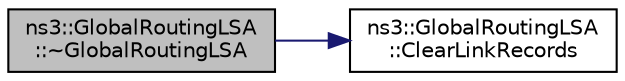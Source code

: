 digraph "ns3::GlobalRoutingLSA::~GlobalRoutingLSA"
{
 // LATEX_PDF_SIZE
  edge [fontname="Helvetica",fontsize="10",labelfontname="Helvetica",labelfontsize="10"];
  node [fontname="Helvetica",fontsize="10",shape=record];
  rankdir="LR";
  Node1 [label="ns3::GlobalRoutingLSA\l::~GlobalRoutingLSA",height=0.2,width=0.4,color="black", fillcolor="grey75", style="filled", fontcolor="black",tooltip="Destroy an existing Global Routing Link State Advertisement."];
  Node1 -> Node2 [color="midnightblue",fontsize="10",style="solid",fontname="Helvetica"];
  Node2 [label="ns3::GlobalRoutingLSA\l::ClearLinkRecords",height=0.2,width=0.4,color="black", fillcolor="white", style="filled",URL="$classns3_1_1_global_routing_l_s_a.html#ab4ffe9bd37e80cba4f45025ec791bf41",tooltip="Release all of the Global Routing Link Records present in the Global Routing Link State Advertisement..."];
}
